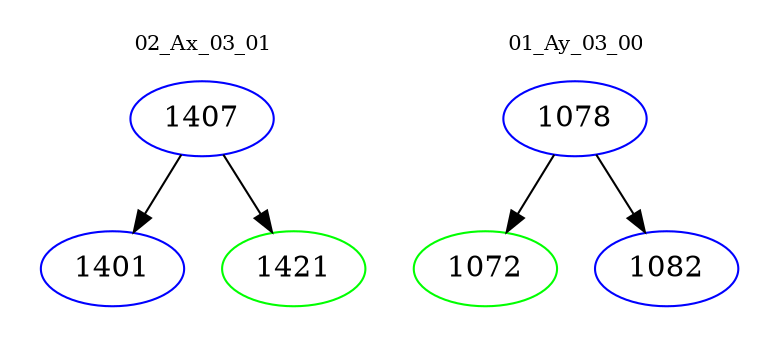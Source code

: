 digraph{
subgraph cluster_0 {
color = white
label = "02_Ax_03_01";
fontsize=10;
T0_1407 [label="1407", color="blue"]
T0_1407 -> T0_1401 [color="black"]
T0_1401 [label="1401", color="blue"]
T0_1407 -> T0_1421 [color="black"]
T0_1421 [label="1421", color="green"]
}
subgraph cluster_1 {
color = white
label = "01_Ay_03_00";
fontsize=10;
T1_1078 [label="1078", color="blue"]
T1_1078 -> T1_1072 [color="black"]
T1_1072 [label="1072", color="green"]
T1_1078 -> T1_1082 [color="black"]
T1_1082 [label="1082", color="blue"]
}
}
